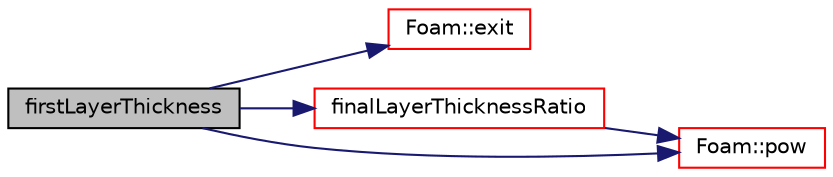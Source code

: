 digraph "firstLayerThickness"
{
  bgcolor="transparent";
  edge [fontname="Helvetica",fontsize="10",labelfontname="Helvetica",labelfontsize="10"];
  node [fontname="Helvetica",fontsize="10",shape=record];
  rankdir="LR";
  Node631 [label="firstLayerThickness",height=0.2,width=0.4,color="black", fillcolor="grey75", style="filled", fontcolor="black"];
  Node631 -> Node632 [color="midnightblue",fontsize="10",style="solid",fontname="Helvetica"];
  Node632 [label="Foam::exit",height=0.2,width=0.4,color="red",URL="$a21851.html#a06ca7250d8e89caf05243ec094843642"];
  Node631 -> Node681 [color="midnightblue",fontsize="10",style="solid",fontname="Helvetica"];
  Node681 [label="finalLayerThicknessRatio",height=0.2,width=0.4,color="red",URL="$a25893.html#a0daf64082d13da98739f34f4a0b5e866",tooltip="Determine ratio of final layer thickness to. "];
  Node681 -> Node656 [color="midnightblue",fontsize="10",style="solid",fontname="Helvetica"];
  Node656 [label="Foam::pow",height=0.2,width=0.4,color="red",URL="$a21851.html#a7500c8e9d27a442adc75e287de074c7c"];
  Node631 -> Node656 [color="midnightblue",fontsize="10",style="solid",fontname="Helvetica"];
}
